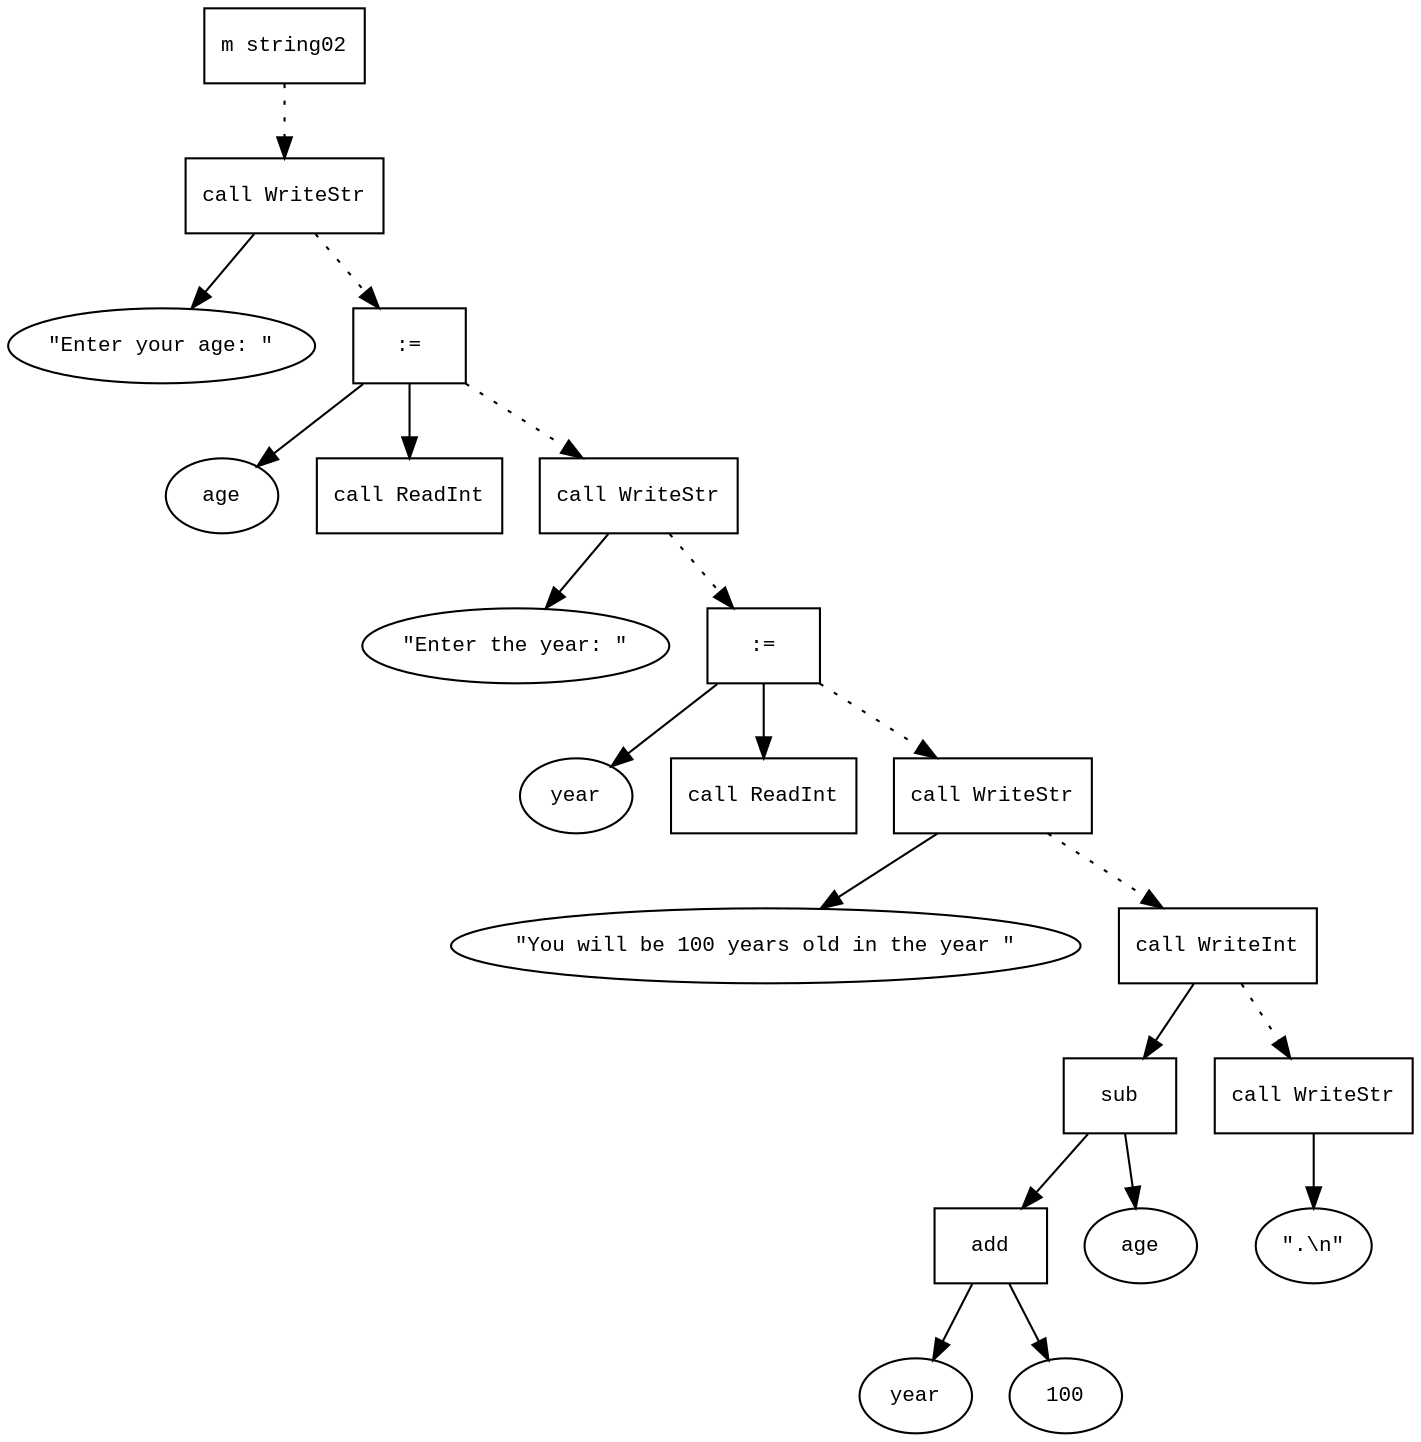digraph AST {
  graph [fontname="Times New Roman",fontsize=10];
  node  [fontname="Courier New",fontsize=10];
  edge  [fontname="Times New Roman",fontsize=10];

  node0 [label="m string02",shape=box];
  node3 [label="call WriteStr",shape=box];
  node4 [label="\"Enter your age: \"",shape=ellipse];
  node3->node4;
  node0 -> node3 [style=dotted];
  node10 [label=":=",shape=box];
  node6 [label="age",shape=ellipse];
  node10->node6;
  node8 [label="call ReadInt",shape=box];
  node10->node8;
  node3 -> node10 [style=dotted];
  node12 [label="call WriteStr",shape=box];
  node13 [label="\"Enter the year: \"",shape=ellipse];
  node12->node13;
  node10 -> node12 [style=dotted];
  node19 [label=":=",shape=box];
  node15 [label="year",shape=ellipse];
  node19->node15;
  node17 [label="call ReadInt",shape=box];
  node19->node17;
  node12 -> node19 [style=dotted];
  node21 [label="call WriteStr",shape=box];
  node22 [label="\"You will be 100 years old in the year \"",shape=ellipse];
  node21->node22;
  node19 -> node21 [style=dotted];
  node25 [label="call WriteInt",shape=box];
  node30 [label="sub",shape=box];
  node28 [label="add",shape=box];
  node26 [label="year",shape=ellipse];
  node28->node26;
  node27 [label="100",shape=ellipse];
  node28->node27;
  node30->node28;
  node29 [label="age",shape=ellipse];
  node30->node29;
  node25->node30;
  node21 -> node25 [style=dotted];
  node33 [label="call WriteStr",shape=box];
  node34 [label="\".\\n\"",shape=ellipse];
  node33->node34;
  node25 -> node33 [style=dotted];
}
